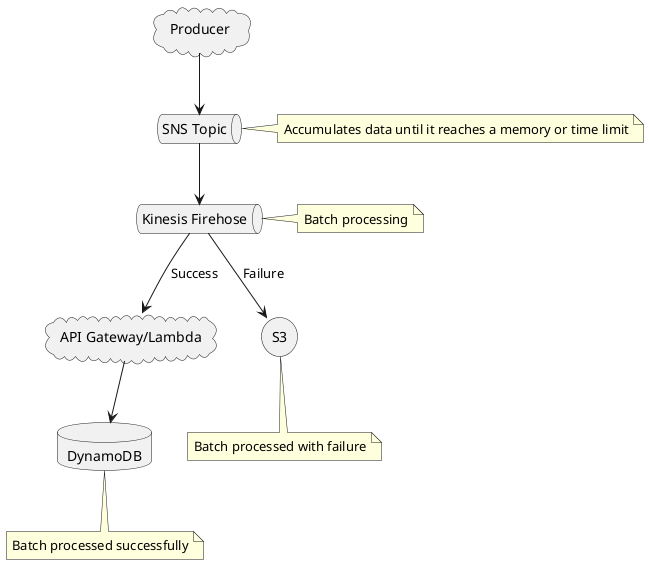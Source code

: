 @startuml
cloud "Producer" as Producers
queue "SNS Topic" as SNS
queue "Kinesis Firehose" as Kinesis
cloud "API Gateway/Lambda" as Lambda
database "DynamoDB" as Dynamo
storage "S3" as S3

Producers --> SNS
SNS --> Kinesis
Kinesis --> Lambda: Success
Lambda --> Dynamo
Kinesis --> S3: Failure

note right of SNS: Accumulates data until it reaches a memory or time limit
note right of Kinesis: Batch processing
note bottom of Dynamo: Batch processed successfully
note bottom of S3: Batch processed with failure

@enduml
